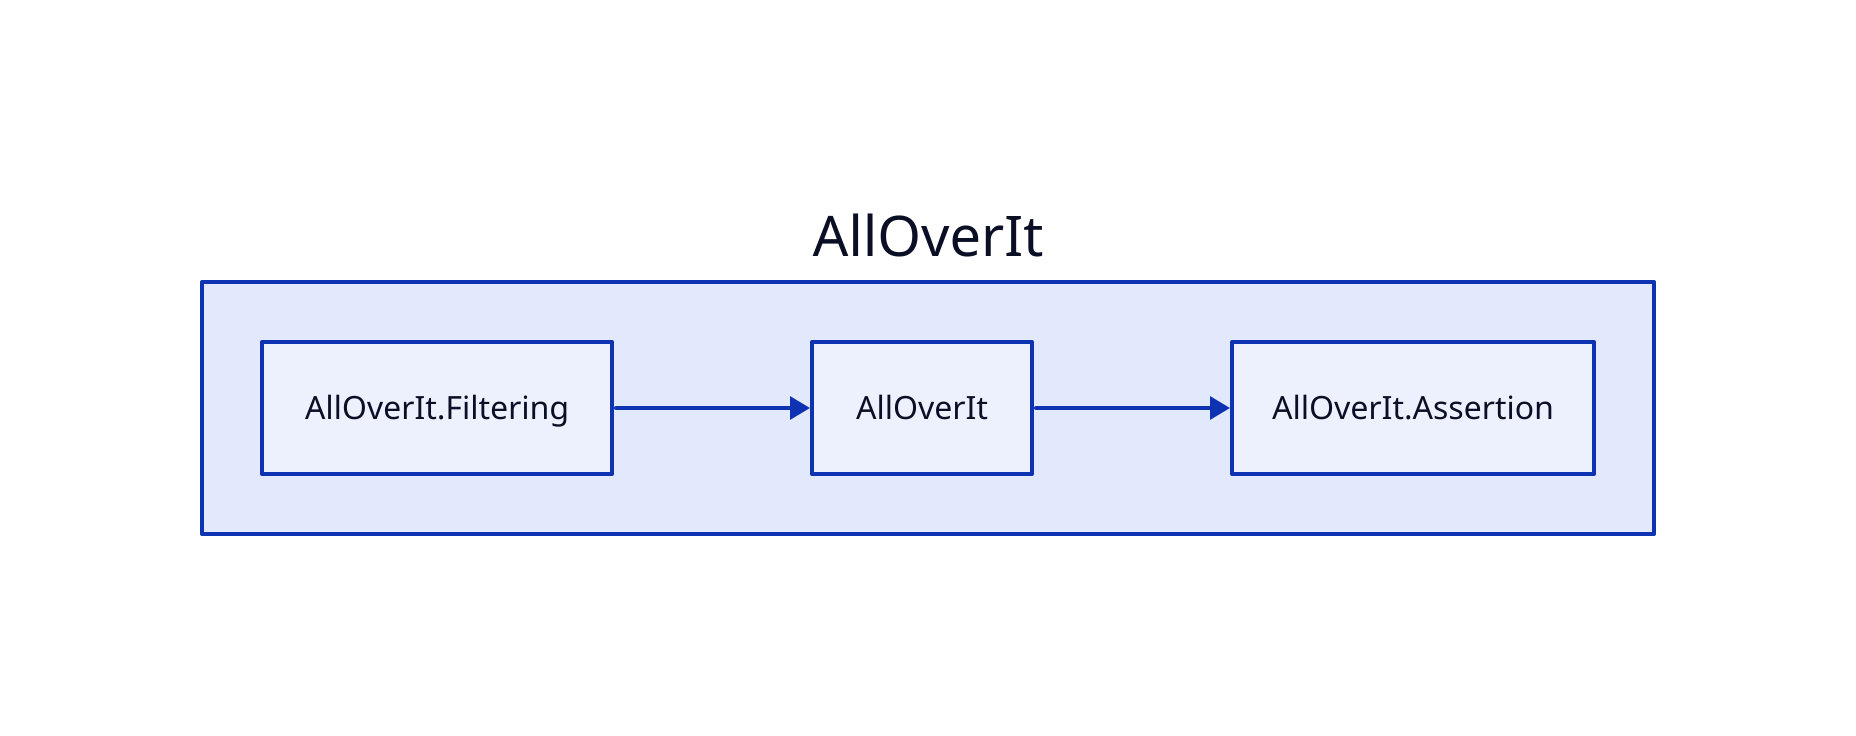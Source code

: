 direction: right

aoi: AllOverIt
aoi.alloverit-filtering: AllOverIt.Filtering
aoi.alloverit: AllOverIt
aoi.alloverit-assertion: AllOverIt.Assertion

aoi.alloverit <- aoi.alloverit-filtering
aoi.alloverit-assertion <- aoi.alloverit
